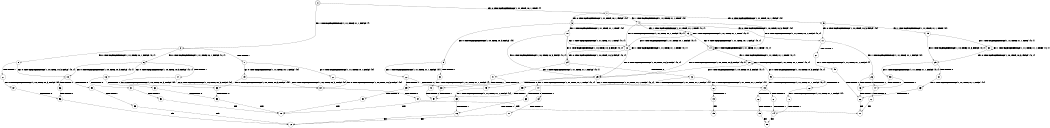 digraph BCG {
size = "7, 10.5";
center = TRUE;
node [shape = circle];
0 [peripheries = 2];
0 -> 1 [label = "EX !0 !ATOMIC_EXCH_BRANCH (1, +1, TRUE, +0, 1, TRUE) !{}"];
0 -> 2 [label = "EX !1 !ATOMIC_EXCH_BRANCH (1, +1, TRUE, +1, 1, FALSE) !{}"];
1 -> 3 [label = "EX !0 !ATOMIC_EXCH_BRANCH (1, +1, TRUE, +0, 1, FALSE) !{0}"];
1 -> 4 [label = "EX !1 !ATOMIC_EXCH_BRANCH (1, +1, TRUE, +1, 1, TRUE) !{0}"];
1 -> 5 [label = "EX !0 !ATOMIC_EXCH_BRANCH (1, +1, TRUE, +0, 1, FALSE) !{0}"];
2 -> 6 [label = "EX !0 !ATOMIC_EXCH_BRANCH (1, +1, TRUE, +0, 1, FALSE) !{0, 1}"];
2 -> 7 [label = "TERMINATE !1"];
2 -> 8 [label = "EX !0 !ATOMIC_EXCH_BRANCH (1, +1, TRUE, +0, 1, FALSE) !{0, 1}"];
3 -> 9 [label = "EX !0 !ATOMIC_EXCH_BRANCH (1, +0, TRUE, +0, 3, FALSE) !{0}"];
3 -> 10 [label = "EX !1 !ATOMIC_EXCH_BRANCH (1, +1, TRUE, +1, 1, TRUE) !{0}"];
3 -> 11 [label = "EX !0 !ATOMIC_EXCH_BRANCH (1, +0, TRUE, +0, 3, FALSE) !{0}"];
4 -> 12 [label = "EX !0 !ATOMIC_EXCH_BRANCH (1, +1, TRUE, +0, 1, FALSE) !{0, 1}"];
4 -> 13 [label = "EX !1 !ATOMIC_EXCH_BRANCH (1, +1, TRUE, +1, 1, TRUE) !{0, 1}"];
4 -> 14 [label = "EX !0 !ATOMIC_EXCH_BRANCH (1, +1, TRUE, +0, 1, FALSE) !{0, 1}"];
5 -> 15 [label = "EX !1 !ATOMIC_EXCH_BRANCH (1, +1, TRUE, +1, 1, TRUE) !{0}"];
5 -> 11 [label = "EX !0 !ATOMIC_EXCH_BRANCH (1, +0, TRUE, +0, 3, FALSE) !{0}"];
6 -> 16 [label = "EX !0 !ATOMIC_EXCH_BRANCH (1, +0, TRUE, +0, 3, FALSE) !{0, 1}"];
6 -> 17 [label = "TERMINATE !1"];
6 -> 18 [label = "EX !0 !ATOMIC_EXCH_BRANCH (1, +0, TRUE, +0, 3, FALSE) !{0, 1}"];
7 -> 19 [label = "EX !0 !ATOMIC_EXCH_BRANCH (1, +1, TRUE, +0, 1, FALSE) !{0}"];
7 -> 20 [label = "EX !0 !ATOMIC_EXCH_BRANCH (1, +1, TRUE, +0, 1, FALSE) !{0}"];
8 -> 18 [label = "EX !0 !ATOMIC_EXCH_BRANCH (1, +0, TRUE, +0, 3, FALSE) !{0, 1}"];
8 -> 21 [label = "TERMINATE !1"];
9 -> 22 [label = "EX !1 !ATOMIC_EXCH_BRANCH (1, +1, TRUE, +1, 1, FALSE) !{0}"];
9 -> 23 [label = "TERMINATE !0"];
10 -> 24 [label = "EX !0 !ATOMIC_EXCH_BRANCH (1, +0, TRUE, +0, 3, FALSE) !{0, 1}"];
10 -> 12 [label = "EX !1 !ATOMIC_EXCH_BRANCH (1, +1, TRUE, +1, 1, TRUE) !{0, 1}"];
10 -> 25 [label = "EX !0 !ATOMIC_EXCH_BRANCH (1, +0, TRUE, +0, 3, FALSE) !{0, 1}"];
11 -> 26 [label = "EX !1 !ATOMIC_EXCH_BRANCH (1, +1, TRUE, +1, 1, FALSE) !{0}"];
11 -> 27 [label = "TERMINATE !0"];
12 -> 24 [label = "EX !0 !ATOMIC_EXCH_BRANCH (1, +0, TRUE, +0, 3, FALSE) !{0, 1}"];
12 -> 12 [label = "EX !1 !ATOMIC_EXCH_BRANCH (1, +1, TRUE, +1, 1, TRUE) !{0, 1}"];
12 -> 25 [label = "EX !0 !ATOMIC_EXCH_BRANCH (1, +0, TRUE, +0, 3, FALSE) !{0, 1}"];
13 -> 12 [label = "EX !0 !ATOMIC_EXCH_BRANCH (1, +1, TRUE, +0, 1, FALSE) !{0, 1}"];
13 -> 13 [label = "EX !1 !ATOMIC_EXCH_BRANCH (1, +1, TRUE, +1, 1, TRUE) !{0, 1}"];
13 -> 14 [label = "EX !0 !ATOMIC_EXCH_BRANCH (1, +1, TRUE, +0, 1, FALSE) !{0, 1}"];
14 -> 28 [label = "EX !1 !ATOMIC_EXCH_BRANCH (1, +1, TRUE, +1, 1, TRUE) !{0, 1}"];
14 -> 25 [label = "EX !0 !ATOMIC_EXCH_BRANCH (1, +0, TRUE, +0, 3, FALSE) !{0, 1}"];
14 -> 14 [label = "EX !1 !ATOMIC_EXCH_BRANCH (1, +1, TRUE, +1, 1, TRUE) !{0, 1}"];
15 -> 29 [label = "EX !0 !ATOMIC_EXCH_BRANCH (1, +0, TRUE, +0, 3, FALSE) !{0, 1}"];
15 -> 30 [label = "EX !1 !ATOMIC_EXCH_BRANCH (1, +1, TRUE, +1, 1, TRUE) !{0, 1}"];
16 -> 31 [label = "TERMINATE !0"];
16 -> 32 [label = "TERMINATE !1"];
17 -> 33 [label = "EX !0 !ATOMIC_EXCH_BRANCH (1, +0, TRUE, +0, 3, FALSE) !{0}"];
17 -> 34 [label = "EX !0 !ATOMIC_EXCH_BRANCH (1, +0, TRUE, +0, 3, FALSE) !{0}"];
18 -> 35 [label = "TERMINATE !0"];
18 -> 36 [label = "TERMINATE !1"];
19 -> 33 [label = "EX !0 !ATOMIC_EXCH_BRANCH (1, +0, TRUE, +0, 3, FALSE) !{0}"];
19 -> 34 [label = "EX !0 !ATOMIC_EXCH_BRANCH (1, +0, TRUE, +0, 3, FALSE) !{0}"];
20 -> 34 [label = "EX !0 !ATOMIC_EXCH_BRANCH (1, +0, TRUE, +0, 3, FALSE) !{0}"];
21 -> 37 [label = "EX !0 !ATOMIC_EXCH_BRANCH (1, +0, TRUE, +0, 3, FALSE) !{0}"];
22 -> 38 [label = "TERMINATE !0"];
22 -> 39 [label = "TERMINATE !1"];
23 -> 40 [label = "EX !1 !ATOMIC_EXCH_BRANCH (1, +1, TRUE, +1, 1, FALSE) !{}"];
24 -> 41 [label = "EX !1 !ATOMIC_EXCH_BRANCH (1, +1, TRUE, +1, 1, FALSE) !{0, 1}"];
24 -> 42 [label = "TERMINATE !0"];
25 -> 43 [label = "EX !1 !ATOMIC_EXCH_BRANCH (1, +1, TRUE, +1, 1, FALSE) !{0, 1}"];
25 -> 44 [label = "EX !1 !ATOMIC_EXCH_BRANCH (1, +1, TRUE, +1, 1, FALSE) !{0, 1}"];
25 -> 45 [label = "TERMINATE !0"];
26 -> 46 [label = "TERMINATE !0"];
26 -> 47 [label = "TERMINATE !1"];
27 -> 48 [label = "EX !1 !ATOMIC_EXCH_BRANCH (1, +1, TRUE, +1, 1, FALSE) !{}"];
28 -> 49 [label = "EX !0 !ATOMIC_EXCH_BRANCH (1, +0, TRUE, +0, 3, FALSE) !{0, 1}"];
28 -> 28 [label = "EX !1 !ATOMIC_EXCH_BRANCH (1, +1, TRUE, +1, 1, TRUE) !{0, 1}"];
28 -> 25 [label = "EX !0 !ATOMIC_EXCH_BRANCH (1, +0, TRUE, +0, 3, FALSE) !{0, 1}"];
29 -> 50 [label = "EX !1 !ATOMIC_EXCH_BRANCH (1, +1, TRUE, +1, 1, FALSE) !{0, 1}"];
29 -> 51 [label = "TERMINATE !0"];
30 -> 29 [label = "EX !0 !ATOMIC_EXCH_BRANCH (1, +0, TRUE, +0, 3, FALSE) !{0, 1}"];
30 -> 30 [label = "EX !1 !ATOMIC_EXCH_BRANCH (1, +1, TRUE, +1, 1, TRUE) !{0, 1}"];
31 -> 52 [label = "TERMINATE !1"];
32 -> 53 [label = "TERMINATE !0"];
33 -> 53 [label = "TERMINATE !0"];
34 -> 54 [label = "TERMINATE !0"];
35 -> 55 [label = "TERMINATE !1"];
36 -> 56 [label = "TERMINATE !0"];
37 -> 56 [label = "TERMINATE !0"];
38 -> 57 [label = "TERMINATE !1"];
39 -> 58 [label = "TERMINATE !0"];
40 -> 57 [label = "TERMINATE !1"];
41 -> 38 [label = "TERMINATE !0"];
41 -> 39 [label = "TERMINATE !1"];
42 -> 59 [label = "EX !1 !ATOMIC_EXCH_BRANCH (1, +1, TRUE, +1, 1, FALSE) !{1}"];
42 -> 60 [label = "EX !1 !ATOMIC_EXCH_BRANCH (1, +1, TRUE, +1, 1, FALSE) !{1}"];
43 -> 61 [label = "TERMINATE !0"];
43 -> 62 [label = "TERMINATE !1"];
44 -> 63 [label = "TERMINATE !0"];
44 -> 64 [label = "TERMINATE !1"];
45 -> 65 [label = "EX !1 !ATOMIC_EXCH_BRANCH (1, +1, TRUE, +1, 1, FALSE) !{1}"];
46 -> 66 [label = "TERMINATE !1"];
47 -> 67 [label = "TERMINATE !0"];
48 -> 66 [label = "TERMINATE !1"];
49 -> 43 [label = "EX !1 !ATOMIC_EXCH_BRANCH (1, +1, TRUE, +1, 1, FALSE) !{0, 1}"];
49 -> 68 [label = "TERMINATE !0"];
50 -> 46 [label = "TERMINATE !0"];
50 -> 47 [label = "TERMINATE !1"];
51 -> 69 [label = "EX !1 !ATOMIC_EXCH_BRANCH (1, +1, TRUE, +1, 1, FALSE) !{1}"];
52 -> 70 [label = "exit"];
53 -> 70 [label = "exit"];
54 -> 71 [label = "exit"];
55 -> 72 [label = "exit"];
56 -> 72 [label = "exit"];
57 -> 70 [label = "exit"];
58 -> 70 [label = "exit"];
59 -> 57 [label = "TERMINATE !1"];
60 -> 73 [label = "TERMINATE !1"];
61 -> 74 [label = "TERMINATE !1"];
62 -> 75 [label = "TERMINATE !0"];
63 -> 76 [label = "TERMINATE !1"];
64 -> 77 [label = "TERMINATE !0"];
65 -> 76 [label = "TERMINATE !1"];
66 -> 71 [label = "exit"];
67 -> 71 [label = "exit"];
68 -> 78 [label = "EX !1 !ATOMIC_EXCH_BRANCH (1, +1, TRUE, +1, 1, FALSE) !{1}"];
69 -> 66 [label = "TERMINATE !1"];
73 -> 79 [label = "exit"];
74 -> 80 [label = "exit"];
75 -> 80 [label = "exit"];
76 -> 72 [label = "exit"];
77 -> 72 [label = "exit"];
78 -> 74 [label = "TERMINATE !1"];
}
